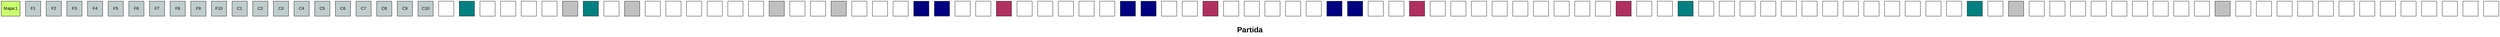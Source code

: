 digraph G{
    node[shape=box, width=0.7, height=0.7, fontname="Arial", fillcolor="white", style=filled]
    edge[style = "bold"]
    node[label = "Mapa:1" fillcolor="darkolivegreen1" pos = "-1,1!"]raiz;label = "
Partida" 
fontname="Arial Black" 
fontsize="25pt" 

                    

	node[label = "F1" fillcolor="azure3" pos="-1,-0!" shape=box]x1;
	node[label = "F2" fillcolor="azure3" pos="-1,-1!" shape=box]x2;
	node[label = "F3" fillcolor="azure3" pos="-1,-2!" shape=box]x3;
	node[label = "F4" fillcolor="azure3" pos="-1,-3!" shape=box]x4;
	node[label = "F5" fillcolor="azure3" pos="-1,-4!" shape=box]x5;
	node[label = "F6" fillcolor="azure3" pos="-1,-5!" shape=box]x6;
	node[label = "F7" fillcolor="azure3" pos="-1,-6!" shape=box]x7;
	node[label = "F8" fillcolor="azure3" pos="-1,-7!" shape=box]x8;
	node[label = "F9" fillcolor="azure3" pos="-1,-8!" shape=box]x9;
	node[label = "F10" fillcolor="azure3" pos="-1,-9!" shape=box]x10;
	node[label = "C1" fillcolor="azure3" pos = "0,1!" shape=box]y1;
	node[label = "C2" fillcolor="azure3" pos = "1,1!" shape=box]y2;
	node[label = "C3" fillcolor="azure3" pos = "2,1!" shape=box]y3;
	node[label = "C4" fillcolor="azure3" pos = "3,1!" shape=box]y4;
	node[label = "C5" fillcolor="azure3" pos = "4,1!" shape=box]y5;
	node[label = "C6" fillcolor="azure3" pos = "5,1!" shape=box]y6;
	node[label = "C7" fillcolor="azure3" pos = "6,1!" shape=box]y7;
	node[label = "C8" fillcolor="azure3" pos = "7,1!" shape=box]y8;
	node[label = "C9" fillcolor="azure3" pos = "8,1!" shape=box]y9;
	node[label = "C10" fillcolor="azure3" pos = "9,1!" shape=box]y10;
	node[label=" " fillcolor="white" pos="0,-0!" shape=box]i1_1;
	node[label=" " fillcolor="Teal" pos="1,-0!" shape=box]i1_2;
	node[label=" " fillcolor="white" pos="2,-0!" shape=box]i1_3;
	node[label=" " fillcolor="white" pos="3,-0!" shape=box]i1_4;
	node[label=" " fillcolor="white" pos="4,-0!" shape=box]i1_5;
	node[label=" " fillcolor="white" pos="5,-0!" shape=box]i1_6;
	node[label=" " fillcolor="Gray" pos="6,-0!" shape=box]i1_7;
	node[label=" " fillcolor="Teal" pos="7,-0!" shape=box]i1_8;
	node[label=" " fillcolor="white" pos="8,-0!" shape=box]i1_9;
	node[label=" " fillcolor="Gray" pos="9,-0!" shape=box]i1_10;
	node[label=" " fillcolor="white" pos="0,-1!" shape=box]i2_1;
	node[label=" " fillcolor="white" pos="1,-1!" shape=box]i2_2;
	node[label=" " fillcolor="white" pos="2,-1!" shape=box]i2_3;
	node[label=" " fillcolor="white" pos="3,-1!" shape=box]i2_4;
	node[label=" " fillcolor="white" pos="4,-1!" shape=box]i2_5;
	node[label=" " fillcolor="white" pos="5,-1!" shape=box]i2_6;
	node[label=" " fillcolor="Gray" pos="6,-1!" shape=box]i2_7;
	node[label=" " fillcolor="white" pos="7,-1!" shape=box]i2_8;
	node[label=" " fillcolor="white" pos="8,-1!" shape=box]i2_9;
	node[label=" " fillcolor="Gray" pos="9,-1!" shape=box]i2_10;
	node[label=" " fillcolor="white" pos="0,-2!" shape=box]i3_1;
	node[label=" " fillcolor="white" pos="1,-2!" shape=box]i3_2;
	node[label=" " fillcolor="white" pos="2,-2!" shape=box]i3_3;
	node[label=" " fillcolor="Navy" pos="3,-2!" shape=box]i3_4;
	node[label=" " fillcolor="Navy" pos="4,-2!" shape=box]i3_5;
	node[label=" " fillcolor="white" pos="5,-2!" shape=box]i3_6;
	node[label=" " fillcolor="white" pos="6,-2!" shape=box]i3_7;
	node[label=" " fillcolor="Maroon" pos="7,-2!" shape=box]i3_8;
	node[label=" " fillcolor="white" pos="8,-2!" shape=box]i3_9;
	node[label=" " fillcolor="white" pos="9,-2!" shape=box]i3_10;
	node[label=" " fillcolor="white" pos="0,-3!" shape=box]i4_1;
	node[label=" " fillcolor="white" pos="1,-3!" shape=box]i4_2;
	node[label=" " fillcolor="white" pos="2,-3!" shape=box]i4_3;
	node[label=" " fillcolor="Navy" pos="3,-3!" shape=box]i4_4;
	node[label=" " fillcolor="Navy" pos="4,-3!" shape=box]i4_5;
	node[label=" " fillcolor="white" pos="5,-3!" shape=box]i4_6;
	node[label=" " fillcolor="white" pos="6,-3!" shape=box]i4_7;
	node[label=" " fillcolor="Maroon" pos="7,-3!" shape=box]i4_8;
	node[label=" " fillcolor="white" pos="8,-3!" shape=box]i4_9;
	node[label=" " fillcolor="white" pos="9,-3!" shape=box]i4_10;
	node[label=" " fillcolor="white" pos="0,-4!" shape=box]i5_1;
	node[label=" " fillcolor="white" pos="1,-4!" shape=box]i5_2;
	node[label=" " fillcolor="white" pos="2,-4!" shape=box]i5_3;
	node[label=" " fillcolor="Navy" pos="3,-4!" shape=box]i5_4;
	node[label=" " fillcolor="Navy" pos="4,-4!" shape=box]i5_5;
	node[label=" " fillcolor="white" pos="5,-4!" shape=box]i5_6;
	node[label=" " fillcolor="white" pos="6,-4!" shape=box]i5_7;
	node[label=" " fillcolor="Maroon" pos="7,-4!" shape=box]i5_8;
	node[label=" " fillcolor="white" pos="8,-4!" shape=box]i5_9;
	node[label=" " fillcolor="white" pos="9,-4!" shape=box]i5_10;
	node[label=" " fillcolor="white" pos="0,-5!" shape=box]i6_1;
	node[label=" " fillcolor="white" pos="1,-5!" shape=box]i6_2;
	node[label=" " fillcolor="white" pos="2,-5!" shape=box]i6_3;
	node[label=" " fillcolor="white" pos="3,-5!" shape=box]i6_4;
	node[label=" " fillcolor="white" pos="4,-5!" shape=box]i6_5;
	node[label=" " fillcolor="white" pos="5,-5!" shape=box]i6_6;
	node[label=" " fillcolor="white" pos="6,-5!" shape=box]i6_7;
	node[label=" " fillcolor="Maroon" pos="7,-5!" shape=box]i6_8;
	node[label=" " fillcolor="white" pos="8,-5!" shape=box]i6_9;
	node[label=" " fillcolor="white" pos="9,-5!" shape=box]i6_10;
	node[label=" " fillcolor="Teal" pos="0,-6!" shape=box]i7_1;
	node[label=" " fillcolor="white" pos="1,-6!" shape=box]i7_2;
	node[label=" " fillcolor="white" pos="2,-6!" shape=box]i7_3;
	node[label=" " fillcolor="white" pos="3,-6!" shape=box]i7_4;
	node[label=" " fillcolor="white" pos="4,-6!" shape=box]i7_5;
	node[label=" " fillcolor="white" pos="5,-6!" shape=box]i7_6;
	node[label=" " fillcolor="white" pos="6,-6!" shape=box]i7_7;
	node[label=" " fillcolor="white" pos="7,-6!" shape=box]i7_8;
	node[label=" " fillcolor="white" pos="8,-6!" shape=box]i7_9;
	node[label=" " fillcolor="white" pos="9,-6!" shape=box]i7_10;
	node[label=" " fillcolor="white" pos="0,-7!" shape=box]i8_1;
	node[label=" " fillcolor="white" pos="1,-7!" shape=box]i8_2;
	node[label=" " fillcolor="white" pos="2,-7!" shape=box]i8_3;
	node[label=" " fillcolor="white" pos="3,-7!" shape=box]i8_4;
	node[label=" " fillcolor="Teal" pos="4,-7!" shape=box]i8_5;
	node[label=" " fillcolor="white" pos="5,-7!" shape=box]i8_6;
	node[label=" " fillcolor="Gray" pos="6,-7!" shape=box]i8_7;
	node[label=" " fillcolor="white" pos="7,-7!" shape=box]i8_8;
	node[label=" " fillcolor="white" pos="8,-7!" shape=box]i8_9;
	node[label=" " fillcolor="white" pos="9,-7!" shape=box]i8_10;
	node[label=" " fillcolor="white" pos="0,-8!" shape=box]i9_1;
	node[label=" " fillcolor="white" pos="1,-8!" shape=box]i9_2;
	node[label=" " fillcolor="white" pos="2,-8!" shape=box]i9_3;
	node[label=" " fillcolor="white" pos="3,-8!" shape=box]i9_4;
	node[label=" " fillcolor="white" pos="4,-8!" shape=box]i9_5;
	node[label=" " fillcolor="white" pos="5,-8!" shape=box]i9_6;
	node[label=" " fillcolor="Gray" pos="6,-8!" shape=box]i9_7;
	node[label=" " fillcolor="white" pos="7,-8!" shape=box]i9_8;
	node[label=" " fillcolor="white" pos="8,-8!" shape=box]i9_9;
	node[label=" " fillcolor="white" pos="9,-8!" shape=box]i9_10;
	node[label=" " fillcolor="white" pos="0,-9!" shape=box]i10_1;
	node[label=" " fillcolor="white" pos="1,-9!" shape=box]i10_2;
	node[label=" " fillcolor="white" pos="2,-9!" shape=box]i10_3;
	node[label=" " fillcolor="white" pos="3,-9!" shape=box]i10_4;
	node[label=" " fillcolor="white" pos="4,-9!" shape=box]i10_5;
	node[label=" " fillcolor="white" pos="5,-9!" shape=box]i10_6;
	node[label=" " fillcolor="white" pos="6,-9!" shape=box]i10_7;
	node[label=" " fillcolor="white" pos="7,-9!" shape=box]i10_8;
	node[label=" " fillcolor="white" pos="8,-9!" shape=box]i10_9;
	node[label=" " fillcolor="white" pos="9,-9!" shape=box]i10_10;
}